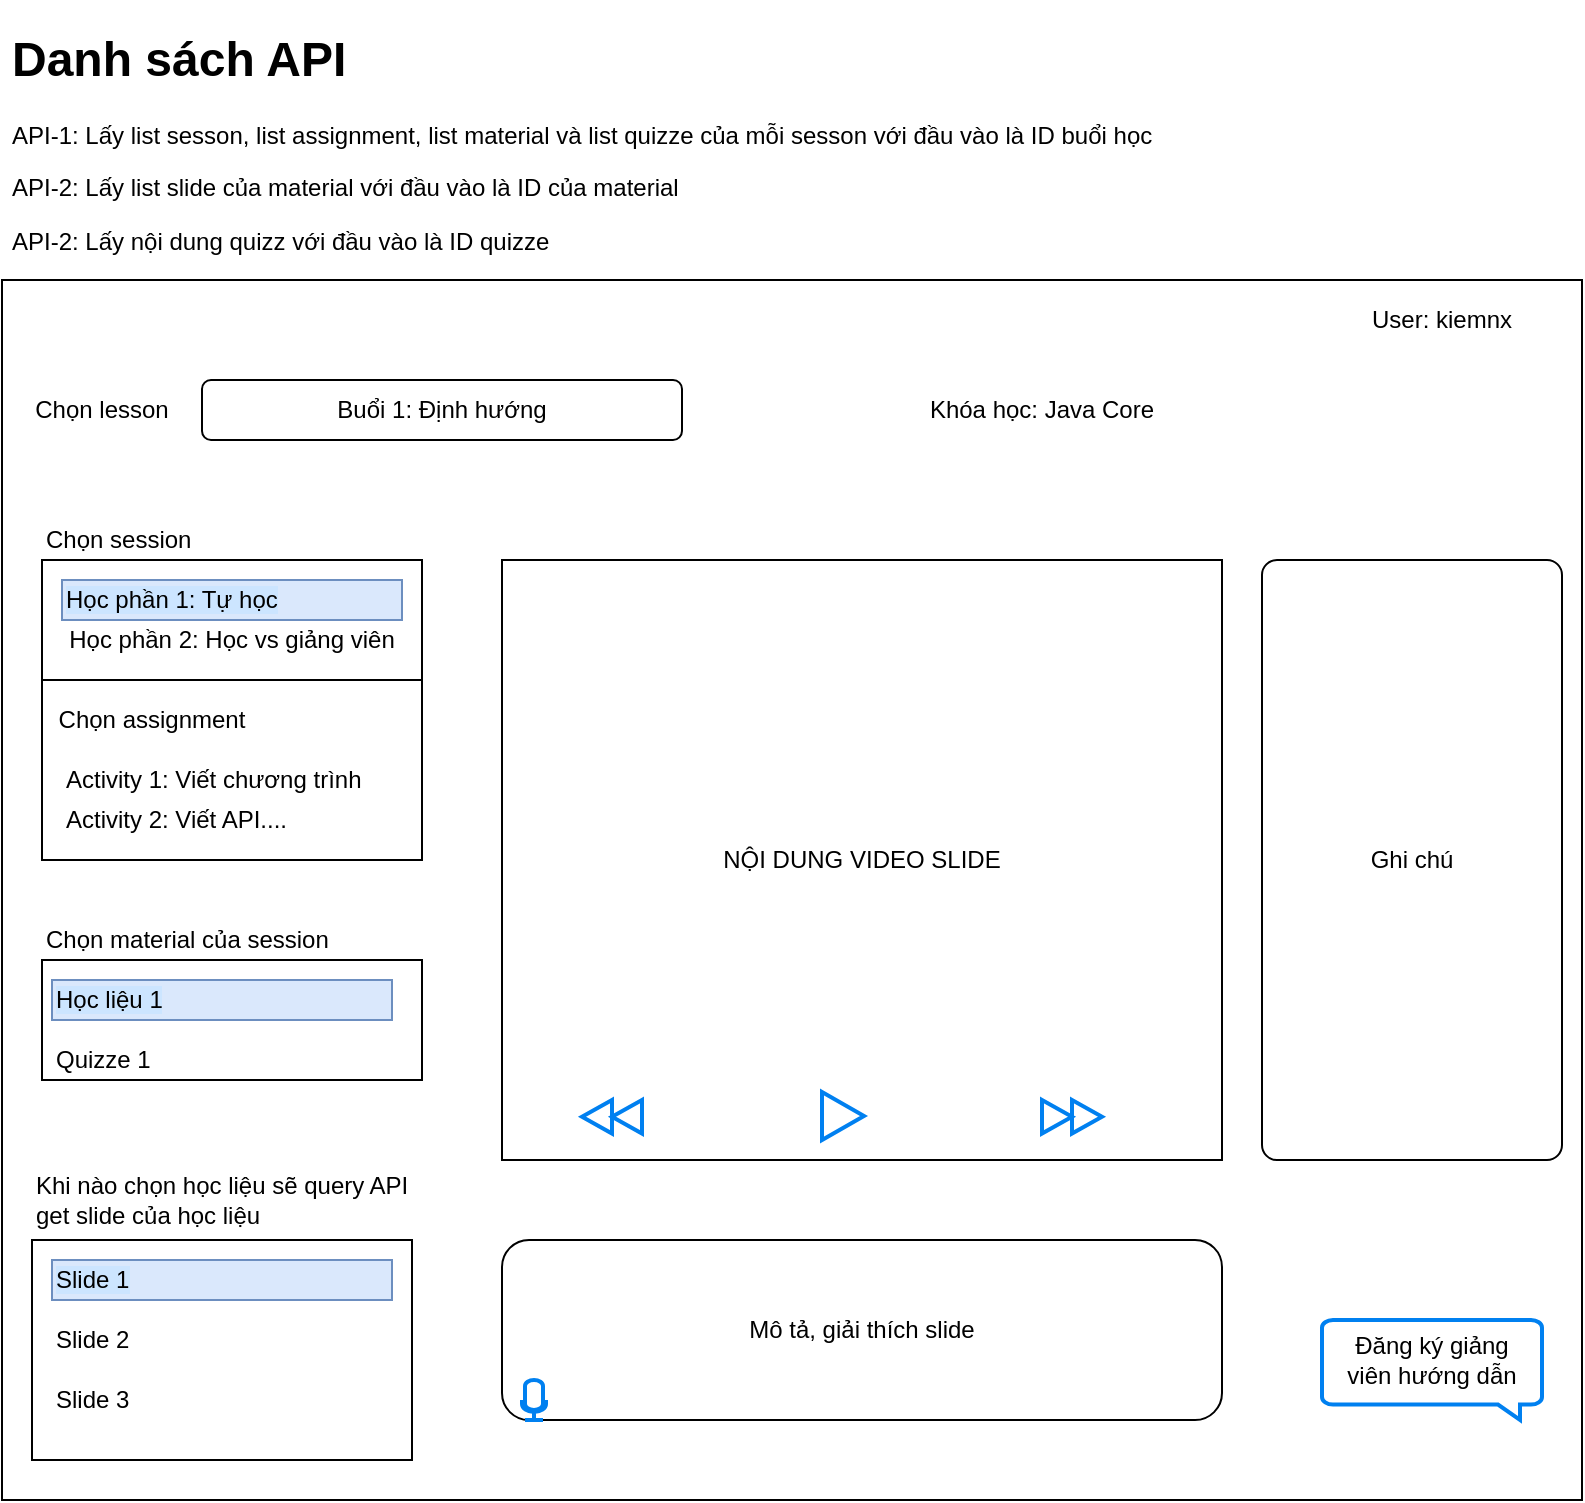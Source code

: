 <mxfile version="14.6.5" type="device"><diagram id="c6RnPPFCwPCSgQ1nOfB1" name="Page-1"><mxGraphModel dx="1422" dy="1946" grid="1" gridSize="10" guides="1" tooltips="1" connect="1" arrows="1" fold="1" page="1" pageScale="1" pageWidth="850" pageHeight="1100" math="0" shadow="0"><root><mxCell id="0"/><mxCell id="1" parent="0"/><mxCell id="ZJHL_4NUvoFezrhWjZBi-1" value="" style="rounded=0;whiteSpace=wrap;html=1;" parent="1" vertex="1"><mxGeometry x="30" y="110" width="790" height="610" as="geometry"/></mxCell><mxCell id="ZJHL_4NUvoFezrhWjZBi-2" value="Buổi 1: Định hướng" style="rounded=1;whiteSpace=wrap;html=1;" parent="1" vertex="1"><mxGeometry x="130" y="160" width="240" height="30" as="geometry"/></mxCell><mxCell id="ZJHL_4NUvoFezrhWjZBi-3" value="Chọn lesson" style="text;html=1;strokeColor=none;fillColor=none;align=center;verticalAlign=middle;whiteSpace=wrap;rounded=0;" parent="1" vertex="1"><mxGeometry x="40" y="165" width="80" height="20" as="geometry"/></mxCell><mxCell id="ZJHL_4NUvoFezrhWjZBi-4" value="User: kiemnx" style="text;html=1;strokeColor=none;fillColor=none;align=center;verticalAlign=middle;whiteSpace=wrap;rounded=0;" parent="1" vertex="1"><mxGeometry x="700" y="120" width="100" height="20" as="geometry"/></mxCell><mxCell id="ZJHL_4NUvoFezrhWjZBi-6" value="" style="rounded=0;whiteSpace=wrap;html=1;" parent="1" vertex="1"><mxGeometry x="50" y="250" width="190" height="60" as="geometry"/></mxCell><mxCell id="ZJHL_4NUvoFezrhWjZBi-7" value="Chọn session" style="text;html=1;strokeColor=none;fillColor=none;align=left;verticalAlign=middle;whiteSpace=wrap;rounded=0;" parent="1" vertex="1"><mxGeometry x="50" y="230" width="110" height="20" as="geometry"/></mxCell><mxCell id="ZJHL_4NUvoFezrhWjZBi-8" value="&lt;span style=&quot;background-color: rgb(204 , 229 , 255)&quot;&gt;Học phần 1: Tự học&lt;/span&gt;" style="text;html=1;strokeColor=#6c8ebf;fillColor=#dae8fc;align=left;verticalAlign=middle;whiteSpace=wrap;rounded=0;" parent="1" vertex="1"><mxGeometry x="60" y="260" width="170" height="20" as="geometry"/></mxCell><mxCell id="ZJHL_4NUvoFezrhWjZBi-9" value="Học phần 2: Học vs giảng viên" style="text;html=1;strokeColor=none;fillColor=none;align=center;verticalAlign=middle;whiteSpace=wrap;rounded=0;" parent="1" vertex="1"><mxGeometry x="60" y="280" width="170" height="20" as="geometry"/></mxCell><mxCell id="ZJHL_4NUvoFezrhWjZBi-10" value="" style="rounded=0;whiteSpace=wrap;html=1;" parent="1" vertex="1"><mxGeometry x="50" y="310" width="190" height="90" as="geometry"/></mxCell><mxCell id="ZJHL_4NUvoFezrhWjZBi-11" value="Chọn assignment" style="text;html=1;strokeColor=none;fillColor=none;align=center;verticalAlign=middle;whiteSpace=wrap;rounded=0;" parent="1" vertex="1"><mxGeometry x="50" y="320" width="110" height="20" as="geometry"/></mxCell><mxCell id="ZJHL_4NUvoFezrhWjZBi-12" value="Activity 1: Viết chương trình" style="text;html=1;strokeColor=none;fillColor=none;align=left;verticalAlign=middle;whiteSpace=wrap;rounded=0;" parent="1" vertex="1"><mxGeometry x="60" y="350" width="160" height="20" as="geometry"/></mxCell><mxCell id="ZJHL_4NUvoFezrhWjZBi-13" value="Activity 2: Viết API...." style="text;html=1;strokeColor=none;fillColor=none;align=left;verticalAlign=middle;whiteSpace=wrap;rounded=0;" parent="1" vertex="1"><mxGeometry x="60" y="370" width="170" height="20" as="geometry"/></mxCell><mxCell id="ZJHL_4NUvoFezrhWjZBi-14" value="" style="rounded=0;whiteSpace=wrap;html=1;" parent="1" vertex="1"><mxGeometry x="50" y="450" width="190" height="60" as="geometry"/></mxCell><mxCell id="ZJHL_4NUvoFezrhWjZBi-15" value="Chọn material của session" style="text;html=1;strokeColor=none;fillColor=none;align=left;verticalAlign=middle;whiteSpace=wrap;rounded=0;" parent="1" vertex="1"><mxGeometry x="50" y="430" width="150" height="20" as="geometry"/></mxCell><mxCell id="ZJHL_4NUvoFezrhWjZBi-17" value="&lt;span style=&quot;background-color: rgb(204 , 229 , 255)&quot;&gt;Học liệu 1&lt;/span&gt;" style="text;html=1;strokeColor=#6c8ebf;fillColor=#dae8fc;align=left;verticalAlign=middle;whiteSpace=wrap;rounded=0;" parent="1" vertex="1"><mxGeometry x="55" y="460" width="170" height="20" as="geometry"/></mxCell><mxCell id="ZJHL_4NUvoFezrhWjZBi-18" value="" style="rounded=0;whiteSpace=wrap;html=1;" parent="1" vertex="1"><mxGeometry x="45" y="590" width="190" height="110" as="geometry"/></mxCell><mxCell id="ZJHL_4NUvoFezrhWjZBi-19" value="NỘI DUNG VIDEO SLIDE" style="rounded=0;whiteSpace=wrap;html=1;" parent="1" vertex="1"><mxGeometry x="280" y="250" width="360" height="300" as="geometry"/></mxCell><mxCell id="ZJHL_4NUvoFezrhWjZBi-20" value="&lt;span style=&quot;background-color: rgb(204 , 229 , 255)&quot;&gt;Slide 1&lt;/span&gt;" style="text;html=1;strokeColor=#6c8ebf;fillColor=#dae8fc;align=left;verticalAlign=middle;whiteSpace=wrap;rounded=0;" parent="1" vertex="1"><mxGeometry x="55" y="600" width="170" height="20" as="geometry"/></mxCell><mxCell id="ZJHL_4NUvoFezrhWjZBi-21" value="Slide 2" style="text;html=1;strokeColor=none;fillColor=none;align=left;verticalAlign=middle;whiteSpace=wrap;rounded=0;" parent="1" vertex="1"><mxGeometry x="55" y="630" width="170" height="20" as="geometry"/></mxCell><mxCell id="ZJHL_4NUvoFezrhWjZBi-22" value="Slide 3" style="text;html=1;strokeColor=none;fillColor=none;align=left;verticalAlign=middle;whiteSpace=wrap;rounded=0;" parent="1" vertex="1"><mxGeometry x="55" y="660" width="170" height="20" as="geometry"/></mxCell><mxCell id="ZJHL_4NUvoFezrhWjZBi-23" value="Khi nào chọn học liệu sẽ query API get slide của học liệu" style="text;html=1;strokeColor=none;fillColor=none;align=left;verticalAlign=middle;whiteSpace=wrap;rounded=0;" parent="1" vertex="1"><mxGeometry x="45" y="560" width="195" height="20" as="geometry"/></mxCell><mxCell id="ZJHL_4NUvoFezrhWjZBi-24" value="" style="html=1;verticalLabelPosition=bottom;align=center;labelBackgroundColor=#ffffff;verticalAlign=top;strokeWidth=2;strokeColor=#0080F0;shadow=0;dashed=0;shape=mxgraph.ios7.icons.forward;" parent="1" vertex="1"><mxGeometry x="550" y="520" width="30" height="16.8" as="geometry"/></mxCell><mxCell id="ZJHL_4NUvoFezrhWjZBi-25" value="" style="html=1;verticalLabelPosition=bottom;align=center;labelBackgroundColor=#ffffff;verticalAlign=top;strokeWidth=2;strokeColor=#0080F0;shadow=0;dashed=0;shape=mxgraph.ios7.icons.backward;" parent="1" vertex="1"><mxGeometry x="320" y="520" width="30" height="16.8" as="geometry"/></mxCell><mxCell id="ZJHL_4NUvoFezrhWjZBi-26" value="" style="html=1;verticalLabelPosition=bottom;align=center;labelBackgroundColor=#ffffff;verticalAlign=top;strokeWidth=2;strokeColor=#0080F0;shadow=0;dashed=0;shape=mxgraph.ios7.icons.play;" parent="1" vertex="1"><mxGeometry x="440" y="516" width="21" height="24" as="geometry"/></mxCell><mxCell id="ZJHL_4NUvoFezrhWjZBi-27" value="Mô tả, giải thích slide" style="rounded=1;whiteSpace=wrap;html=1;" parent="1" vertex="1"><mxGeometry x="280" y="590" width="360" height="90" as="geometry"/></mxCell><mxCell id="ZJHL_4NUvoFezrhWjZBi-28" value="" style="html=1;verticalLabelPosition=bottom;align=center;labelBackgroundColor=#ffffff;verticalAlign=top;strokeWidth=2;strokeColor=#0080F0;shadow=0;dashed=0;shape=mxgraph.ios7.icons.microphone;" parent="1" vertex="1"><mxGeometry x="290" y="660" width="12" height="20" as="geometry"/></mxCell><mxCell id="ZJHL_4NUvoFezrhWjZBi-29" value="Ghi chú" style="rounded=1;whiteSpace=wrap;html=1;arcSize=5;" parent="1" vertex="1"><mxGeometry x="660" y="250" width="150" height="300" as="geometry"/></mxCell><mxCell id="ZJHL_4NUvoFezrhWjZBi-30" value="&lt;h1&gt;Danh sách API&lt;/h1&gt;&lt;p&gt;API-1: Lấy list sesson, list assignment, list material và list quizze của mỗi sesson với đầu vào là ID buổi học&lt;/p&gt;&lt;p&gt;API-2: Lấy list slide của material với đầu vào là ID của material&lt;/p&gt;&lt;p&gt;API-2: Lấy nội dung quizz với đầu vào là ID quizze&lt;/p&gt;" style="text;html=1;strokeColor=none;fillColor=none;spacing=5;spacingTop=-20;whiteSpace=wrap;overflow=hidden;rounded=0;" parent="1" vertex="1"><mxGeometry x="30" y="-20" width="650" height="120" as="geometry"/></mxCell><mxCell id="ZJHL_4NUvoFezrhWjZBi-31" value="Quizze 1" style="text;html=1;strokeColor=none;fillColor=none;align=left;verticalAlign=middle;whiteSpace=wrap;rounded=0;" parent="1" vertex="1"><mxGeometry x="55" y="490" width="170" height="20" as="geometry"/></mxCell><mxCell id="d6Z3HUzsOpKM4hZoFkBQ-2" value="Khóa học: Java Core" style="text;html=1;strokeColor=none;fillColor=none;align=center;verticalAlign=middle;whiteSpace=wrap;rounded=0;" vertex="1" parent="1"><mxGeometry x="480" y="165" width="140" height="20" as="geometry"/></mxCell><mxCell id="d6Z3HUzsOpKM4hZoFkBQ-4" value="" style="html=1;verticalLabelPosition=bottom;align=center;labelBackgroundColor=#ffffff;verticalAlign=top;strokeWidth=2;strokeColor=#0080F0;shadow=0;dashed=0;shape=mxgraph.ios7.icons.message;" vertex="1" parent="1"><mxGeometry x="690" y="630" width="110" height="50" as="geometry"/></mxCell><mxCell id="d6Z3HUzsOpKM4hZoFkBQ-5" value="Đăng ký giảng viên hướng dẫn" style="text;html=1;strokeColor=none;fillColor=none;align=center;verticalAlign=middle;whiteSpace=wrap;rounded=0;" vertex="1" parent="1"><mxGeometry x="695" y="640" width="100" height="20" as="geometry"/></mxCell></root></mxGraphModel></diagram></mxfile>
